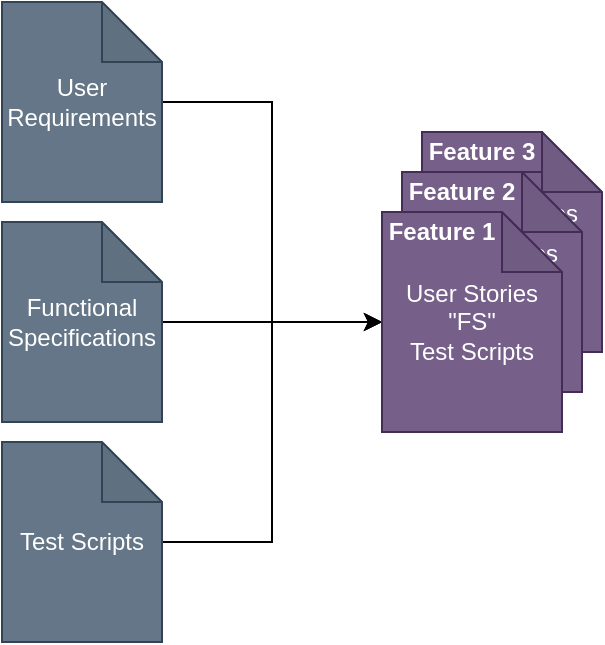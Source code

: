 <mxfile version="13.3.1" type="device"><diagram id="buaBlxHLyRf_rlkqZ0V8" name="Page-1"><mxGraphModel dx="1024" dy="592" grid="1" gridSize="10" guides="1" tooltips="1" connect="1" arrows="1" fold="1" page="1" pageScale="1" pageWidth="827" pageHeight="1169" math="0" shadow="0"><root><mxCell id="0"/><mxCell id="1" parent="0"/><mxCell id="jfkhsl7WtE9Yd4htLTCg-46" style="edgeStyle=orthogonalEdgeStyle;rounded=0;orthogonalLoop=1;jettySize=auto;html=1;entryX=0;entryY=0.5;entryDx=0;entryDy=0;entryPerimeter=0;fontColor=#FFFFFF;" parent="1" source="jfkhsl7WtE9Yd4htLTCg-1" target="jfkhsl7WtE9Yd4htLTCg-25" edge="1"><mxGeometry relative="1" as="geometry"/></mxCell><mxCell id="jfkhsl7WtE9Yd4htLTCg-1" value="User Requirements" style="shape=note;whiteSpace=wrap;html=1;backgroundOutline=1;darkOpacity=0.05;fillColor=#647687;strokeColor=#314354;fontColor=#ffffff;" parent="1" vertex="1"><mxGeometry x="150" y="110" width="80" height="100" as="geometry"/></mxCell><mxCell id="jfkhsl7WtE9Yd4htLTCg-47" style="edgeStyle=orthogonalEdgeStyle;rounded=0;orthogonalLoop=1;jettySize=auto;html=1;entryX=0;entryY=0.5;entryDx=0;entryDy=0;entryPerimeter=0;fontColor=#FFFFFF;" parent="1" source="jfkhsl7WtE9Yd4htLTCg-2" target="jfkhsl7WtE9Yd4htLTCg-25" edge="1"><mxGeometry relative="1" as="geometry"/></mxCell><mxCell id="jfkhsl7WtE9Yd4htLTCg-2" value="Functional Specifications" style="shape=note;whiteSpace=wrap;html=1;backgroundOutline=1;darkOpacity=0.05;fillColor=#647687;strokeColor=#314354;fontColor=#ffffff;" parent="1" vertex="1"><mxGeometry x="150" y="220" width="80" height="100" as="geometry"/></mxCell><mxCell id="jfkhsl7WtE9Yd4htLTCg-48" style="edgeStyle=orthogonalEdgeStyle;rounded=0;orthogonalLoop=1;jettySize=auto;html=1;entryX=0;entryY=0.5;entryDx=0;entryDy=0;entryPerimeter=0;fontColor=#FFFFFF;" parent="1" source="jfkhsl7WtE9Yd4htLTCg-3" target="jfkhsl7WtE9Yd4htLTCg-25" edge="1"><mxGeometry relative="1" as="geometry"/></mxCell><mxCell id="jfkhsl7WtE9Yd4htLTCg-3" value="Test Scripts" style="shape=note;whiteSpace=wrap;html=1;backgroundOutline=1;darkOpacity=0.05;fillColor=#647687;strokeColor=#314354;fontColor=#ffffff;" parent="1" vertex="1"><mxGeometry x="150" y="330" width="80" height="100" as="geometry"/></mxCell><mxCell id="jfkhsl7WtE9Yd4htLTCg-35" value="" style="group" parent="1" vertex="1" connectable="0"><mxGeometry x="340" y="215" width="110" height="110" as="geometry"/></mxCell><mxCell id="jfkhsl7WtE9Yd4htLTCg-33" value="" style="group" parent="jfkhsl7WtE9Yd4htLTCg-35" vertex="1" connectable="0"><mxGeometry width="110" height="110" as="geometry"/></mxCell><mxCell id="jfkhsl7WtE9Yd4htLTCg-32" value="" style="group" parent="jfkhsl7WtE9Yd4htLTCg-33" vertex="1" connectable="0"><mxGeometry x="20" y="-40" width="90" height="110" as="geometry"/></mxCell><mxCell id="jfkhsl7WtE9Yd4htLTCg-30" value="User Stories&lt;br&gt;&quot;FS&quot;&lt;br&gt;Test Scripts" style="shape=note;whiteSpace=wrap;html=1;backgroundOutline=1;darkOpacity=0.05;fillColor=#76608a;strokeColor=#432D57;fontColor=#ffffff;" parent="jfkhsl7WtE9Yd4htLTCg-32" vertex="1"><mxGeometry width="90" height="110" as="geometry"/></mxCell><mxCell id="jfkhsl7WtE9Yd4htLTCg-31" value="&lt;b&gt;&lt;font&gt;Feature 3&lt;/font&gt;&lt;/b&gt;" style="text;html=1;strokeColor=#432D57;fillColor=#76608a;align=center;verticalAlign=middle;whiteSpace=wrap;rounded=0;fontColor=#ffffff;" parent="jfkhsl7WtE9Yd4htLTCg-32" vertex="1"><mxGeometry width="60" height="20" as="geometry"/></mxCell><mxCell id="jfkhsl7WtE9Yd4htLTCg-34" value="" style="group" parent="jfkhsl7WtE9Yd4htLTCg-33" vertex="1" connectable="0"><mxGeometry x="10" y="-20" width="90" height="110" as="geometry"/></mxCell><mxCell id="jfkhsl7WtE9Yd4htLTCg-27" value="User Stories&lt;br&gt;&quot;FS&quot;&lt;br&gt;Test Scripts" style="shape=note;whiteSpace=wrap;html=1;backgroundOutline=1;darkOpacity=0.05;fillColor=#76608a;strokeColor=#432D57;fontColor=#ffffff;" parent="jfkhsl7WtE9Yd4htLTCg-34" vertex="1"><mxGeometry width="90" height="110" as="geometry"/></mxCell><mxCell id="jfkhsl7WtE9Yd4htLTCg-28" value="&lt;b&gt;&lt;font&gt;Feature 2&lt;/font&gt;&lt;/b&gt;" style="text;html=1;strokeColor=none;fillColor=none;align=center;verticalAlign=middle;whiteSpace=wrap;rounded=0;fontColor=#FFFFFF;" parent="jfkhsl7WtE9Yd4htLTCg-34" vertex="1"><mxGeometry width="60" height="20" as="geometry"/></mxCell><mxCell id="jfkhsl7WtE9Yd4htLTCg-25" value="User Stories&lt;br&gt;&quot;FS&quot;&lt;br&gt;Test Scripts" style="shape=note;whiteSpace=wrap;html=1;backgroundOutline=1;darkOpacity=0.05;fillColor=#76608a;strokeColor=#432D57;fontColor=#ffffff;" parent="jfkhsl7WtE9Yd4htLTCg-33" vertex="1"><mxGeometry width="90" height="110" as="geometry"/></mxCell><mxCell id="jfkhsl7WtE9Yd4htLTCg-26" value="&lt;b&gt;&lt;font&gt;Feature 1&lt;/font&gt;&lt;/b&gt;" style="text;html=1;strokeColor=none;fillColor=none;align=center;verticalAlign=middle;whiteSpace=wrap;rounded=0;fontColor=#FFFFFF;" parent="jfkhsl7WtE9Yd4htLTCg-33" vertex="1"><mxGeometry width="60" height="20" as="geometry"/></mxCell></root></mxGraphModel></diagram></mxfile>